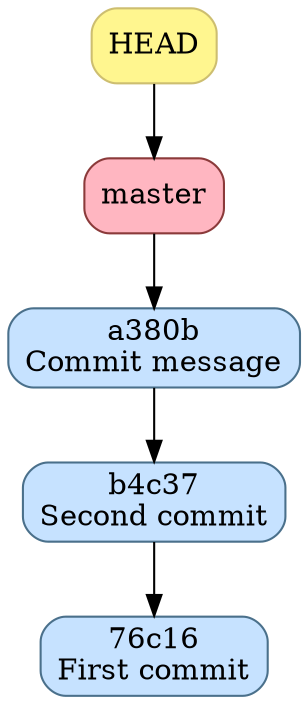 digraph "git history" {
	"master" [shape="box",style="rounded,filled",color="indianred4", fillcolor="lightpink", label="master"];
	"master" -> "a380b";
	"HEAD" [shape="box",style="rounded,filled",color="lightgoldenrod3", fillcolor="khaki1", label="HEAD"];
	"HEAD" -> "master";
	"76c16" [shape="box",style="rounded,filled",color="skyblue4", fillcolor="slategray1", label="76c16\nFirst commit"];
	"b4c37" [shape="box",style="rounded,filled",color="skyblue4", fillcolor="slategray1", label="b4c37\nSecond commit"];
	"b4c37" -> "76c16";
	"a380b" [shape="box",style="rounded,filled",color="skyblue4", fillcolor="slategray1", label="a380b\nCommit message"];
	"a380b" -> "b4c37";
}
